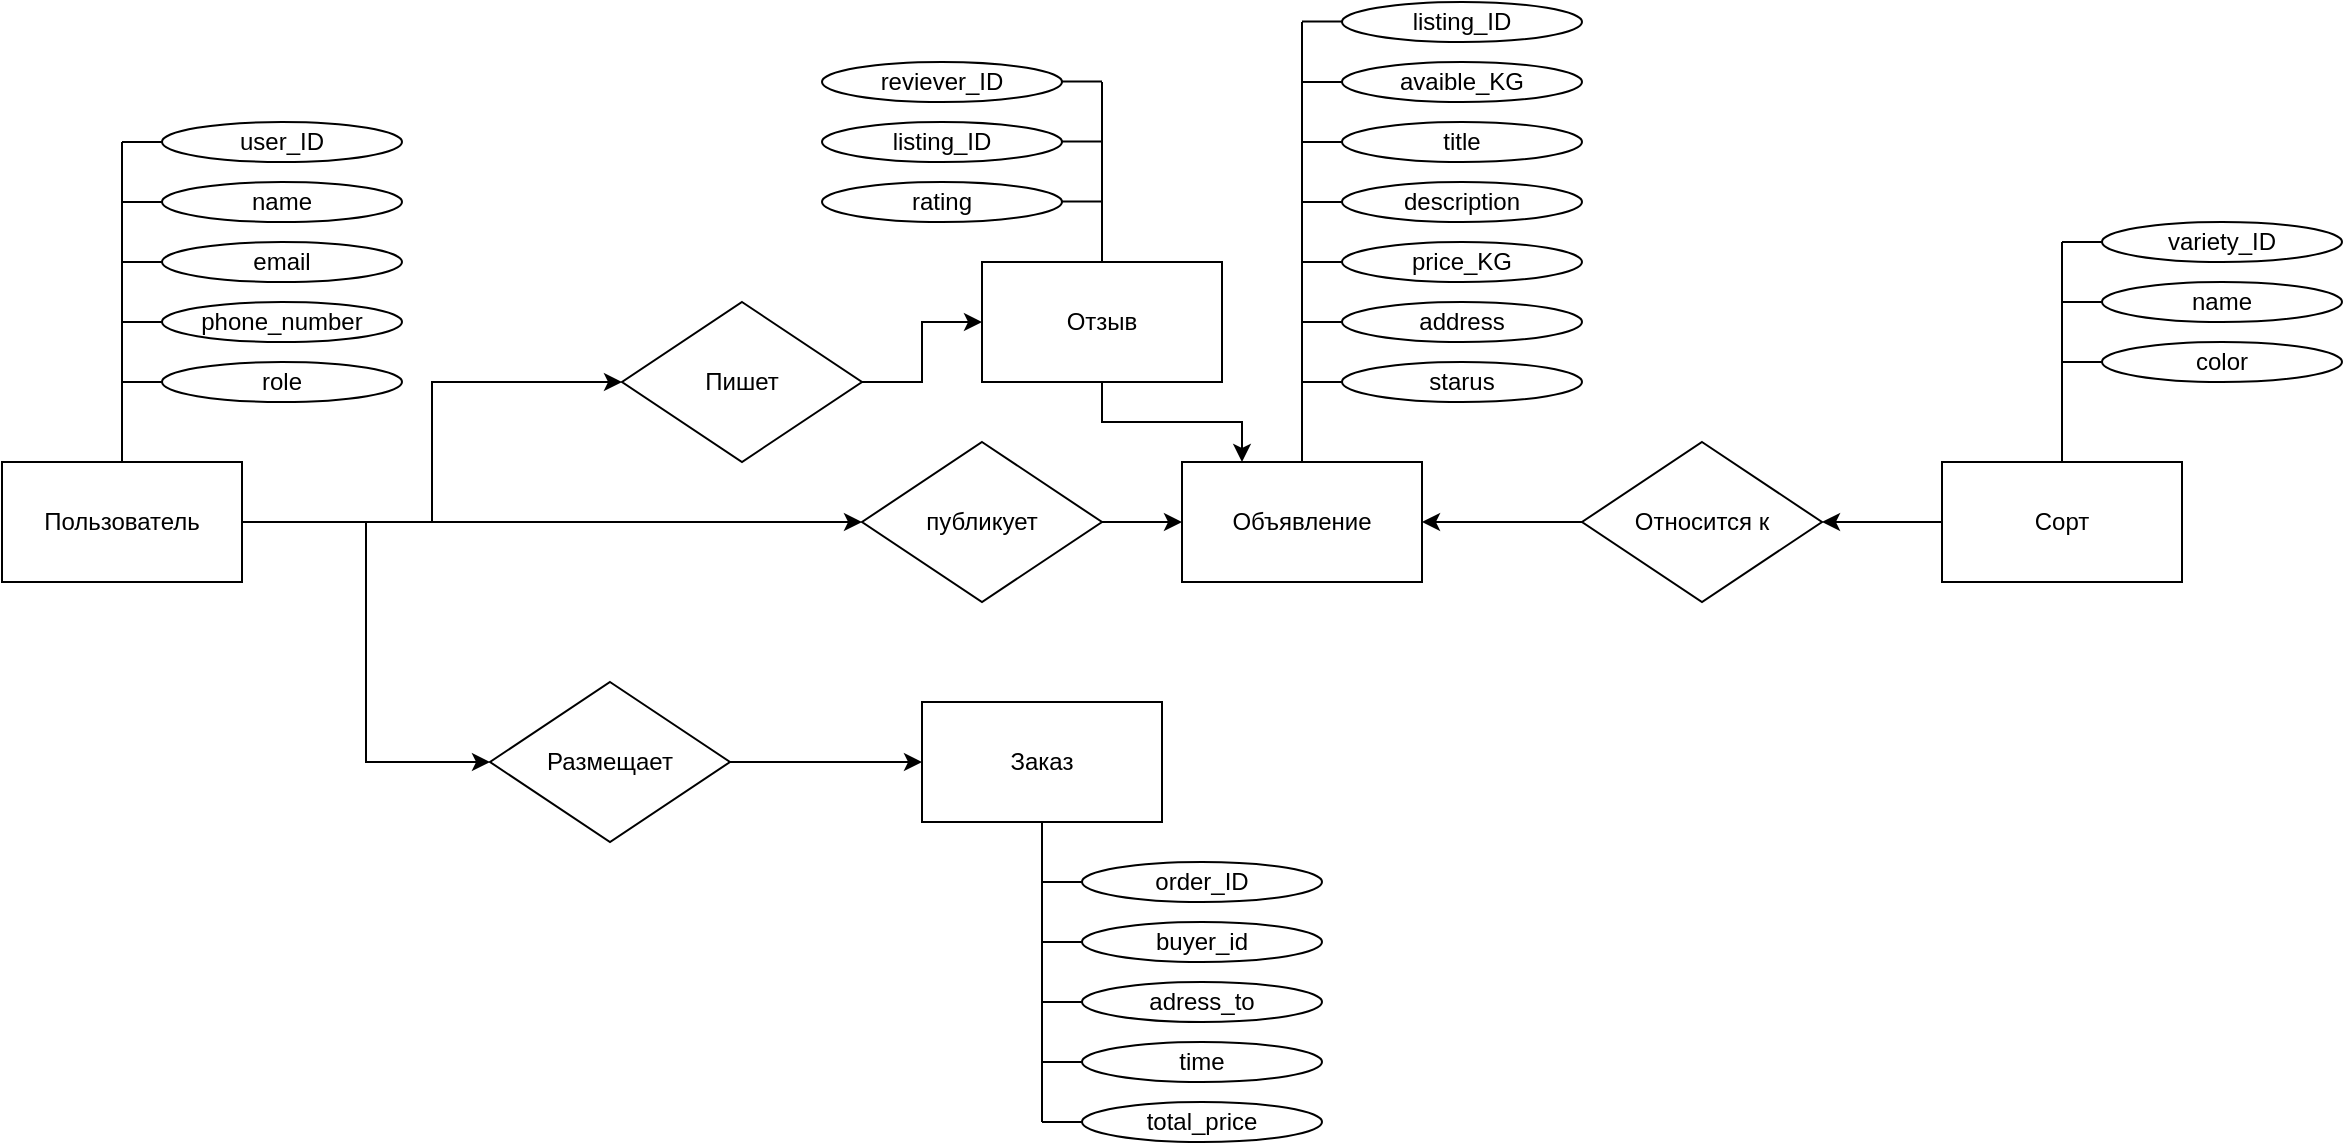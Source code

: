<mxfile version="28.2.5">
  <diagram name="Страница — 1" id="YMjmdOzLHqc2aockIUOG">
    <mxGraphModel dx="1378" dy="796" grid="1" gridSize="10" guides="1" tooltips="1" connect="1" arrows="1" fold="1" page="1" pageScale="1" pageWidth="827" pageHeight="1169" math="0" shadow="0">
      <root>
        <mxCell id="0" />
        <mxCell id="1" parent="0" />
        <mxCell id="4heDc_8wYcMDbuXz5qqa-13" style="rounded=0;orthogonalLoop=1;jettySize=auto;html=1;strokeColor=default;endArrow=none;endFill=0;" parent="1" source="4heDc_8wYcMDbuXz5qqa-3" edge="1">
          <mxGeometry relative="1" as="geometry">
            <mxPoint x="170" y="80" as="targetPoint" />
          </mxGeometry>
        </mxCell>
        <mxCell id="4heDc_8wYcMDbuXz5qqa-30" style="edgeStyle=orthogonalEdgeStyle;rounded=0;orthogonalLoop=1;jettySize=auto;html=1;entryX=0;entryY=0.5;entryDx=0;entryDy=0;" parent="1" source="4heDc_8wYcMDbuXz5qqa-3" target="4heDc_8wYcMDbuXz5qqa-10" edge="1">
          <mxGeometry relative="1" as="geometry" />
        </mxCell>
        <mxCell id="i7H58cQTXMb6ud8BZnHR-6" style="edgeStyle=orthogonalEdgeStyle;rounded=0;orthogonalLoop=1;jettySize=auto;html=1;entryX=0;entryY=0.5;entryDx=0;entryDy=0;" edge="1" parent="1" source="4heDc_8wYcMDbuXz5qqa-3" target="i7H58cQTXMb6ud8BZnHR-5">
          <mxGeometry relative="1" as="geometry" />
        </mxCell>
        <mxCell id="i7H58cQTXMb6ud8BZnHR-21" style="edgeStyle=orthogonalEdgeStyle;rounded=0;orthogonalLoop=1;jettySize=auto;html=1;entryX=0;entryY=0.5;entryDx=0;entryDy=0;" edge="1" parent="1" source="4heDc_8wYcMDbuXz5qqa-3" target="i7H58cQTXMb6ud8BZnHR-20">
          <mxGeometry relative="1" as="geometry" />
        </mxCell>
        <mxCell id="4heDc_8wYcMDbuXz5qqa-3" value="Пользователь" style="rounded=0;whiteSpace=wrap;html=1;" parent="1" vertex="1">
          <mxGeometry x="110" y="240" width="120" height="60" as="geometry" />
        </mxCell>
        <mxCell id="4heDc_8wYcMDbuXz5qqa-36" style="edgeStyle=orthogonalEdgeStyle;rounded=0;orthogonalLoop=1;jettySize=auto;html=1;endArrow=none;endFill=0;" parent="1" source="4heDc_8wYcMDbuXz5qqa-4" edge="1">
          <mxGeometry relative="1" as="geometry">
            <mxPoint x="760" y="20" as="targetPoint" />
          </mxGeometry>
        </mxCell>
        <mxCell id="4heDc_8wYcMDbuXz5qqa-4" value="Объявление" style="rounded=0;whiteSpace=wrap;html=1;" parent="1" vertex="1">
          <mxGeometry x="700" y="240" width="120" height="60" as="geometry" />
        </mxCell>
        <mxCell id="4heDc_8wYcMDbuXz5qqa-49" style="edgeStyle=orthogonalEdgeStyle;rounded=0;orthogonalLoop=1;jettySize=auto;html=1;endArrow=none;endFill=0;" parent="1" source="4heDc_8wYcMDbuXz5qqa-6" edge="1">
          <mxGeometry relative="1" as="geometry">
            <mxPoint x="1140" y="130" as="targetPoint" />
          </mxGeometry>
        </mxCell>
        <mxCell id="i7H58cQTXMb6ud8BZnHR-3" style="edgeStyle=orthogonalEdgeStyle;rounded=0;orthogonalLoop=1;jettySize=auto;html=1;entryX=1;entryY=0.5;entryDx=0;entryDy=0;" edge="1" parent="1" source="4heDc_8wYcMDbuXz5qqa-6" target="i7H58cQTXMb6ud8BZnHR-31">
          <mxGeometry relative="1" as="geometry" />
        </mxCell>
        <mxCell id="4heDc_8wYcMDbuXz5qqa-6" value="Сорт" style="rounded=0;whiteSpace=wrap;html=1;" parent="1" vertex="1">
          <mxGeometry x="1080" y="240" width="120" height="60" as="geometry" />
        </mxCell>
        <mxCell id="4heDc_8wYcMDbuXz5qqa-31" style="edgeStyle=orthogonalEdgeStyle;rounded=0;orthogonalLoop=1;jettySize=auto;html=1;entryX=0;entryY=0.5;entryDx=0;entryDy=0;" parent="1" source="4heDc_8wYcMDbuXz5qqa-10" target="4heDc_8wYcMDbuXz5qqa-4" edge="1">
          <mxGeometry relative="1" as="geometry" />
        </mxCell>
        <mxCell id="4heDc_8wYcMDbuXz5qqa-10" value="публикует" style="rhombus;whiteSpace=wrap;html=1;" parent="1" vertex="1">
          <mxGeometry x="540" y="230" width="120" height="80" as="geometry" />
        </mxCell>
        <mxCell id="4heDc_8wYcMDbuXz5qqa-15" value="user_ID" style="ellipse;whiteSpace=wrap;html=1;" parent="1" vertex="1">
          <mxGeometry x="190" y="70" width="120" height="20" as="geometry" />
        </mxCell>
        <mxCell id="4heDc_8wYcMDbuXz5qqa-18" value="" style="endArrow=none;html=1;rounded=0;entryX=0;entryY=0.5;entryDx=0;entryDy=0;" parent="1" target="4heDc_8wYcMDbuXz5qqa-15" edge="1">
          <mxGeometry width="50" height="50" relative="1" as="geometry">
            <mxPoint x="170" y="80" as="sourcePoint" />
            <mxPoint x="250" y="90" as="targetPoint" />
          </mxGeometry>
        </mxCell>
        <mxCell id="4heDc_8wYcMDbuXz5qqa-23" style="edgeStyle=orthogonalEdgeStyle;rounded=0;orthogonalLoop=1;jettySize=auto;html=1;endArrow=none;endFill=0;" parent="1" source="4heDc_8wYcMDbuXz5qqa-20" edge="1">
          <mxGeometry relative="1" as="geometry">
            <mxPoint x="170" y="110.0" as="targetPoint" />
          </mxGeometry>
        </mxCell>
        <mxCell id="4heDc_8wYcMDbuXz5qqa-20" value="name" style="ellipse;whiteSpace=wrap;html=1;" parent="1" vertex="1">
          <mxGeometry x="190" y="100" width="120" height="20" as="geometry" />
        </mxCell>
        <mxCell id="4heDc_8wYcMDbuXz5qqa-25" style="edgeStyle=orthogonalEdgeStyle;rounded=0;orthogonalLoop=1;jettySize=auto;html=1;endArrow=none;endFill=0;" parent="1" source="4heDc_8wYcMDbuXz5qqa-24" edge="1">
          <mxGeometry relative="1" as="geometry">
            <mxPoint x="170" y="140.0" as="targetPoint" />
          </mxGeometry>
        </mxCell>
        <mxCell id="4heDc_8wYcMDbuXz5qqa-24" value="email" style="ellipse;whiteSpace=wrap;html=1;" parent="1" vertex="1">
          <mxGeometry x="190" y="130" width="120" height="20" as="geometry" />
        </mxCell>
        <mxCell id="4heDc_8wYcMDbuXz5qqa-27" style="edgeStyle=orthogonalEdgeStyle;rounded=0;orthogonalLoop=1;jettySize=auto;html=1;endArrow=none;endFill=0;" parent="1" source="4heDc_8wYcMDbuXz5qqa-26" edge="1">
          <mxGeometry relative="1" as="geometry">
            <mxPoint x="170" y="170" as="targetPoint" />
          </mxGeometry>
        </mxCell>
        <mxCell id="4heDc_8wYcMDbuXz5qqa-26" value="phone_number" style="ellipse;whiteSpace=wrap;html=1;" parent="1" vertex="1">
          <mxGeometry x="190" y="160" width="120" height="20" as="geometry" />
        </mxCell>
        <mxCell id="4heDc_8wYcMDbuXz5qqa-29" style="edgeStyle=orthogonalEdgeStyle;rounded=0;orthogonalLoop=1;jettySize=auto;html=1;endArrow=none;endFill=0;" parent="1" source="4heDc_8wYcMDbuXz5qqa-28" edge="1">
          <mxGeometry relative="1" as="geometry">
            <mxPoint x="170" y="200" as="targetPoint" />
          </mxGeometry>
        </mxCell>
        <mxCell id="4heDc_8wYcMDbuXz5qqa-28" value="role" style="ellipse;whiteSpace=wrap;html=1;" parent="1" vertex="1">
          <mxGeometry x="190" y="190" width="120" height="20" as="geometry" />
        </mxCell>
        <mxCell id="4heDc_8wYcMDbuXz5qqa-37" value="avaible_KG" style="ellipse;whiteSpace=wrap;html=1;" parent="1" vertex="1">
          <mxGeometry x="780" y="40" width="120" height="20" as="geometry" />
        </mxCell>
        <mxCell id="4heDc_8wYcMDbuXz5qqa-38" value="" style="endArrow=none;html=1;rounded=0;entryX=0;entryY=0.5;entryDx=0;entryDy=0;" parent="1" target="4heDc_8wYcMDbuXz5qqa-37" edge="1">
          <mxGeometry width="50" height="50" relative="1" as="geometry">
            <mxPoint x="760" y="50" as="sourcePoint" />
            <mxPoint x="840" y="60" as="targetPoint" />
          </mxGeometry>
        </mxCell>
        <mxCell id="4heDc_8wYcMDbuXz5qqa-39" style="edgeStyle=orthogonalEdgeStyle;rounded=0;orthogonalLoop=1;jettySize=auto;html=1;endArrow=none;endFill=0;" parent="1" source="4heDc_8wYcMDbuXz5qqa-40" edge="1">
          <mxGeometry relative="1" as="geometry">
            <mxPoint x="760" y="80.0" as="targetPoint" />
          </mxGeometry>
        </mxCell>
        <mxCell id="4heDc_8wYcMDbuXz5qqa-40" value="title" style="ellipse;whiteSpace=wrap;html=1;" parent="1" vertex="1">
          <mxGeometry x="780" y="70" width="120" height="20" as="geometry" />
        </mxCell>
        <mxCell id="4heDc_8wYcMDbuXz5qqa-41" style="edgeStyle=orthogonalEdgeStyle;rounded=0;orthogonalLoop=1;jettySize=auto;html=1;endArrow=none;endFill=0;" parent="1" source="4heDc_8wYcMDbuXz5qqa-42" edge="1">
          <mxGeometry relative="1" as="geometry">
            <mxPoint x="760" y="110.0" as="targetPoint" />
          </mxGeometry>
        </mxCell>
        <mxCell id="4heDc_8wYcMDbuXz5qqa-42" value="description" style="ellipse;whiteSpace=wrap;html=1;" parent="1" vertex="1">
          <mxGeometry x="780" y="100" width="120" height="20" as="geometry" />
        </mxCell>
        <mxCell id="4heDc_8wYcMDbuXz5qqa-43" style="edgeStyle=orthogonalEdgeStyle;rounded=0;orthogonalLoop=1;jettySize=auto;html=1;endArrow=none;endFill=0;" parent="1" source="4heDc_8wYcMDbuXz5qqa-44" edge="1">
          <mxGeometry relative="1" as="geometry">
            <mxPoint x="760" y="140" as="targetPoint" />
          </mxGeometry>
        </mxCell>
        <mxCell id="4heDc_8wYcMDbuXz5qqa-44" value="price_KG" style="ellipse;whiteSpace=wrap;html=1;" parent="1" vertex="1">
          <mxGeometry x="780" y="130" width="120" height="20" as="geometry" />
        </mxCell>
        <mxCell id="4heDc_8wYcMDbuXz5qqa-45" style="edgeStyle=orthogonalEdgeStyle;rounded=0;orthogonalLoop=1;jettySize=auto;html=1;endArrow=none;endFill=0;" parent="1" source="4heDc_8wYcMDbuXz5qqa-46" edge="1">
          <mxGeometry relative="1" as="geometry">
            <mxPoint x="760" y="170" as="targetPoint" />
          </mxGeometry>
        </mxCell>
        <mxCell id="4heDc_8wYcMDbuXz5qqa-46" value="address" style="ellipse;whiteSpace=wrap;html=1;" parent="1" vertex="1">
          <mxGeometry x="780" y="160" width="120" height="20" as="geometry" />
        </mxCell>
        <mxCell id="4heDc_8wYcMDbuXz5qqa-48" style="edgeStyle=orthogonalEdgeStyle;rounded=0;orthogonalLoop=1;jettySize=auto;html=1;endArrow=none;endFill=0;" parent="1" source="4heDc_8wYcMDbuXz5qqa-47" edge="1">
          <mxGeometry relative="1" as="geometry">
            <mxPoint x="760" y="200" as="targetPoint" />
          </mxGeometry>
        </mxCell>
        <mxCell id="4heDc_8wYcMDbuXz5qqa-47" value="starus" style="ellipse;whiteSpace=wrap;html=1;" parent="1" vertex="1">
          <mxGeometry x="780" y="190" width="120" height="20" as="geometry" />
        </mxCell>
        <mxCell id="4heDc_8wYcMDbuXz5qqa-50" value="variety_ID" style="ellipse;whiteSpace=wrap;html=1;" parent="1" vertex="1">
          <mxGeometry x="1160" y="120" width="120" height="20" as="geometry" />
        </mxCell>
        <mxCell id="4heDc_8wYcMDbuXz5qqa-51" value="" style="endArrow=none;html=1;rounded=0;entryX=0;entryY=0.5;entryDx=0;entryDy=0;" parent="1" target="4heDc_8wYcMDbuXz5qqa-50" edge="1">
          <mxGeometry width="50" height="50" relative="1" as="geometry">
            <mxPoint x="1140" y="130" as="sourcePoint" />
            <mxPoint x="1220" y="140" as="targetPoint" />
          </mxGeometry>
        </mxCell>
        <mxCell id="4heDc_8wYcMDbuXz5qqa-52" style="edgeStyle=orthogonalEdgeStyle;rounded=0;orthogonalLoop=1;jettySize=auto;html=1;endArrow=none;endFill=0;" parent="1" source="4heDc_8wYcMDbuXz5qqa-53" edge="1">
          <mxGeometry relative="1" as="geometry">
            <mxPoint x="1140" y="160.0" as="targetPoint" />
          </mxGeometry>
        </mxCell>
        <mxCell id="4heDc_8wYcMDbuXz5qqa-53" value="name" style="ellipse;whiteSpace=wrap;html=1;" parent="1" vertex="1">
          <mxGeometry x="1160" y="150" width="120" height="20" as="geometry" />
        </mxCell>
        <mxCell id="4heDc_8wYcMDbuXz5qqa-54" style="edgeStyle=orthogonalEdgeStyle;rounded=0;orthogonalLoop=1;jettySize=auto;html=1;endArrow=none;endFill=0;" parent="1" source="4heDc_8wYcMDbuXz5qqa-55" edge="1">
          <mxGeometry relative="1" as="geometry">
            <mxPoint x="1140" y="190" as="targetPoint" />
          </mxGeometry>
        </mxCell>
        <mxCell id="4heDc_8wYcMDbuXz5qqa-55" value="color" style="ellipse;whiteSpace=wrap;html=1;" parent="1" vertex="1">
          <mxGeometry x="1160" y="180" width="120" height="20" as="geometry" />
        </mxCell>
        <mxCell id="i7H58cQTXMb6ud8BZnHR-8" style="edgeStyle=orthogonalEdgeStyle;rounded=0;orthogonalLoop=1;jettySize=auto;html=1;endArrow=none;endFill=0;" edge="1" parent="1" source="i7H58cQTXMb6ud8BZnHR-4">
          <mxGeometry relative="1" as="geometry">
            <mxPoint x="630" y="570" as="targetPoint" />
          </mxGeometry>
        </mxCell>
        <mxCell id="i7H58cQTXMb6ud8BZnHR-4" value="Заказ" style="rounded=0;whiteSpace=wrap;html=1;" vertex="1" parent="1">
          <mxGeometry x="570" y="360" width="120" height="60" as="geometry" />
        </mxCell>
        <mxCell id="i7H58cQTXMb6ud8BZnHR-7" style="edgeStyle=orthogonalEdgeStyle;rounded=0;orthogonalLoop=1;jettySize=auto;html=1;entryX=0;entryY=0.5;entryDx=0;entryDy=0;" edge="1" parent="1" source="i7H58cQTXMb6ud8BZnHR-5" target="i7H58cQTXMb6ud8BZnHR-4">
          <mxGeometry relative="1" as="geometry" />
        </mxCell>
        <mxCell id="i7H58cQTXMb6ud8BZnHR-5" value="Размещает" style="rhombus;whiteSpace=wrap;html=1;" vertex="1" parent="1">
          <mxGeometry x="354" y="350" width="120" height="80" as="geometry" />
        </mxCell>
        <mxCell id="i7H58cQTXMb6ud8BZnHR-9" value="order_ID" style="ellipse;whiteSpace=wrap;html=1;" vertex="1" parent="1">
          <mxGeometry x="650" y="440" width="120" height="20" as="geometry" />
        </mxCell>
        <mxCell id="i7H58cQTXMb6ud8BZnHR-10" value="" style="endArrow=none;html=1;rounded=0;entryX=0;entryY=0.5;entryDx=0;entryDy=0;" edge="1" parent="1" target="i7H58cQTXMb6ud8BZnHR-9">
          <mxGeometry width="50" height="50" relative="1" as="geometry">
            <mxPoint x="630" y="450" as="sourcePoint" />
            <mxPoint x="710" y="460" as="targetPoint" />
          </mxGeometry>
        </mxCell>
        <mxCell id="i7H58cQTXMb6ud8BZnHR-11" style="edgeStyle=orthogonalEdgeStyle;rounded=0;orthogonalLoop=1;jettySize=auto;html=1;endArrow=none;endFill=0;" edge="1" parent="1" source="i7H58cQTXMb6ud8BZnHR-12">
          <mxGeometry relative="1" as="geometry">
            <mxPoint x="630" y="480" as="targetPoint" />
          </mxGeometry>
        </mxCell>
        <mxCell id="i7H58cQTXMb6ud8BZnHR-12" value="buyer_id" style="ellipse;whiteSpace=wrap;html=1;" vertex="1" parent="1">
          <mxGeometry x="650" y="470" width="120" height="20" as="geometry" />
        </mxCell>
        <mxCell id="i7H58cQTXMb6ud8BZnHR-13" style="edgeStyle=orthogonalEdgeStyle;rounded=0;orthogonalLoop=1;jettySize=auto;html=1;endArrow=none;endFill=0;" edge="1" parent="1" source="i7H58cQTXMb6ud8BZnHR-14">
          <mxGeometry relative="1" as="geometry">
            <mxPoint x="630" y="510" as="targetPoint" />
          </mxGeometry>
        </mxCell>
        <mxCell id="i7H58cQTXMb6ud8BZnHR-14" value="adress_to" style="ellipse;whiteSpace=wrap;html=1;" vertex="1" parent="1">
          <mxGeometry x="650" y="500" width="120" height="20" as="geometry" />
        </mxCell>
        <mxCell id="i7H58cQTXMb6ud8BZnHR-15" style="edgeStyle=orthogonalEdgeStyle;rounded=0;orthogonalLoop=1;jettySize=auto;html=1;endArrow=none;endFill=0;" edge="1" parent="1" source="i7H58cQTXMb6ud8BZnHR-16">
          <mxGeometry relative="1" as="geometry">
            <mxPoint x="630" y="540" as="targetPoint" />
          </mxGeometry>
        </mxCell>
        <mxCell id="i7H58cQTXMb6ud8BZnHR-16" value="time" style="ellipse;whiteSpace=wrap;html=1;" vertex="1" parent="1">
          <mxGeometry x="650" y="530" width="120" height="20" as="geometry" />
        </mxCell>
        <mxCell id="i7H58cQTXMb6ud8BZnHR-17" style="edgeStyle=orthogonalEdgeStyle;rounded=0;orthogonalLoop=1;jettySize=auto;html=1;endArrow=none;endFill=0;" edge="1" parent="1" source="i7H58cQTXMb6ud8BZnHR-18">
          <mxGeometry relative="1" as="geometry">
            <mxPoint x="630" y="570" as="targetPoint" />
          </mxGeometry>
        </mxCell>
        <mxCell id="i7H58cQTXMb6ud8BZnHR-18" value="total_price" style="ellipse;whiteSpace=wrap;html=1;" vertex="1" parent="1">
          <mxGeometry x="650" y="560" width="120" height="20" as="geometry" />
        </mxCell>
        <mxCell id="i7H58cQTXMb6ud8BZnHR-23" style="edgeStyle=orthogonalEdgeStyle;rounded=0;orthogonalLoop=1;jettySize=auto;html=1;endArrow=none;endFill=0;" edge="1" parent="1" source="i7H58cQTXMb6ud8BZnHR-19">
          <mxGeometry relative="1" as="geometry">
            <mxPoint x="660" y="50" as="targetPoint" />
          </mxGeometry>
        </mxCell>
        <mxCell id="i7H58cQTXMb6ud8BZnHR-36" style="edgeStyle=orthogonalEdgeStyle;rounded=0;orthogonalLoop=1;jettySize=auto;html=1;entryX=0.25;entryY=0;entryDx=0;entryDy=0;" edge="1" parent="1" source="i7H58cQTXMb6ud8BZnHR-19" target="4heDc_8wYcMDbuXz5qqa-4">
          <mxGeometry relative="1" as="geometry" />
        </mxCell>
        <mxCell id="i7H58cQTXMb6ud8BZnHR-19" value="Отзыв" style="rounded=0;whiteSpace=wrap;html=1;" vertex="1" parent="1">
          <mxGeometry x="600" y="140" width="120" height="60" as="geometry" />
        </mxCell>
        <mxCell id="i7H58cQTXMb6ud8BZnHR-22" style="edgeStyle=orthogonalEdgeStyle;rounded=0;orthogonalLoop=1;jettySize=auto;html=1;entryX=0;entryY=0.5;entryDx=0;entryDy=0;" edge="1" parent="1" source="i7H58cQTXMb6ud8BZnHR-20" target="i7H58cQTXMb6ud8BZnHR-19">
          <mxGeometry relative="1" as="geometry" />
        </mxCell>
        <mxCell id="i7H58cQTXMb6ud8BZnHR-20" value="Пишет" style="rhombus;whiteSpace=wrap;html=1;" vertex="1" parent="1">
          <mxGeometry x="420" y="160" width="120" height="80" as="geometry" />
        </mxCell>
        <mxCell id="i7H58cQTXMb6ud8BZnHR-24" value="reviever_ID" style="ellipse;whiteSpace=wrap;html=1;" vertex="1" parent="1">
          <mxGeometry x="520" y="40" width="120" height="20" as="geometry" />
        </mxCell>
        <mxCell id="i7H58cQTXMb6ud8BZnHR-25" value="" style="endArrow=none;html=1;rounded=0;entryX=0;entryY=0.5;entryDx=0;entryDy=0;" edge="1" parent="1">
          <mxGeometry width="50" height="50" relative="1" as="geometry">
            <mxPoint x="640" y="49.76" as="sourcePoint" />
            <mxPoint x="660.0" y="49.76" as="targetPoint" />
          </mxGeometry>
        </mxCell>
        <mxCell id="i7H58cQTXMb6ud8BZnHR-26" style="edgeStyle=orthogonalEdgeStyle;rounded=0;orthogonalLoop=1;jettySize=auto;html=1;endArrow=none;endFill=0;" edge="1" parent="1">
          <mxGeometry relative="1" as="geometry">
            <mxPoint x="640" y="79.76" as="targetPoint" />
            <mxPoint x="660" y="79.76" as="sourcePoint" />
          </mxGeometry>
        </mxCell>
        <mxCell id="i7H58cQTXMb6ud8BZnHR-27" value="listing_ID" style="ellipse;whiteSpace=wrap;html=1;" vertex="1" parent="1">
          <mxGeometry x="520" y="70" width="120" height="20" as="geometry" />
        </mxCell>
        <mxCell id="i7H58cQTXMb6ud8BZnHR-28" style="edgeStyle=orthogonalEdgeStyle;rounded=0;orthogonalLoop=1;jettySize=auto;html=1;endArrow=none;endFill=0;" edge="1" parent="1">
          <mxGeometry relative="1" as="geometry">
            <mxPoint x="640" y="109.76" as="targetPoint" />
            <mxPoint x="660" y="109.76" as="sourcePoint" />
          </mxGeometry>
        </mxCell>
        <mxCell id="i7H58cQTXMb6ud8BZnHR-29" value="rating" style="ellipse;whiteSpace=wrap;html=1;" vertex="1" parent="1">
          <mxGeometry x="520" y="100" width="120" height="20" as="geometry" />
        </mxCell>
        <mxCell id="i7H58cQTXMb6ud8BZnHR-32" style="edgeStyle=orthogonalEdgeStyle;rounded=0;orthogonalLoop=1;jettySize=auto;html=1;entryX=1;entryY=0.5;entryDx=0;entryDy=0;" edge="1" parent="1" source="i7H58cQTXMb6ud8BZnHR-31" target="4heDc_8wYcMDbuXz5qqa-4">
          <mxGeometry relative="1" as="geometry" />
        </mxCell>
        <mxCell id="i7H58cQTXMb6ud8BZnHR-31" value="Относится к" style="rhombus;whiteSpace=wrap;html=1;" vertex="1" parent="1">
          <mxGeometry x="900" y="230" width="120" height="80" as="geometry" />
        </mxCell>
        <mxCell id="i7H58cQTXMb6ud8BZnHR-33" value="listing_ID" style="ellipse;whiteSpace=wrap;html=1;" vertex="1" parent="1">
          <mxGeometry x="780" y="10" width="120" height="20" as="geometry" />
        </mxCell>
        <mxCell id="i7H58cQTXMb6ud8BZnHR-34" value="" style="endArrow=none;html=1;rounded=0;entryX=0;entryY=0.5;entryDx=0;entryDy=0;" edge="1" parent="1">
          <mxGeometry width="50" height="50" relative="1" as="geometry">
            <mxPoint x="760" y="19.76" as="sourcePoint" />
            <mxPoint x="780" y="19.76" as="targetPoint" />
          </mxGeometry>
        </mxCell>
      </root>
    </mxGraphModel>
  </diagram>
</mxfile>
